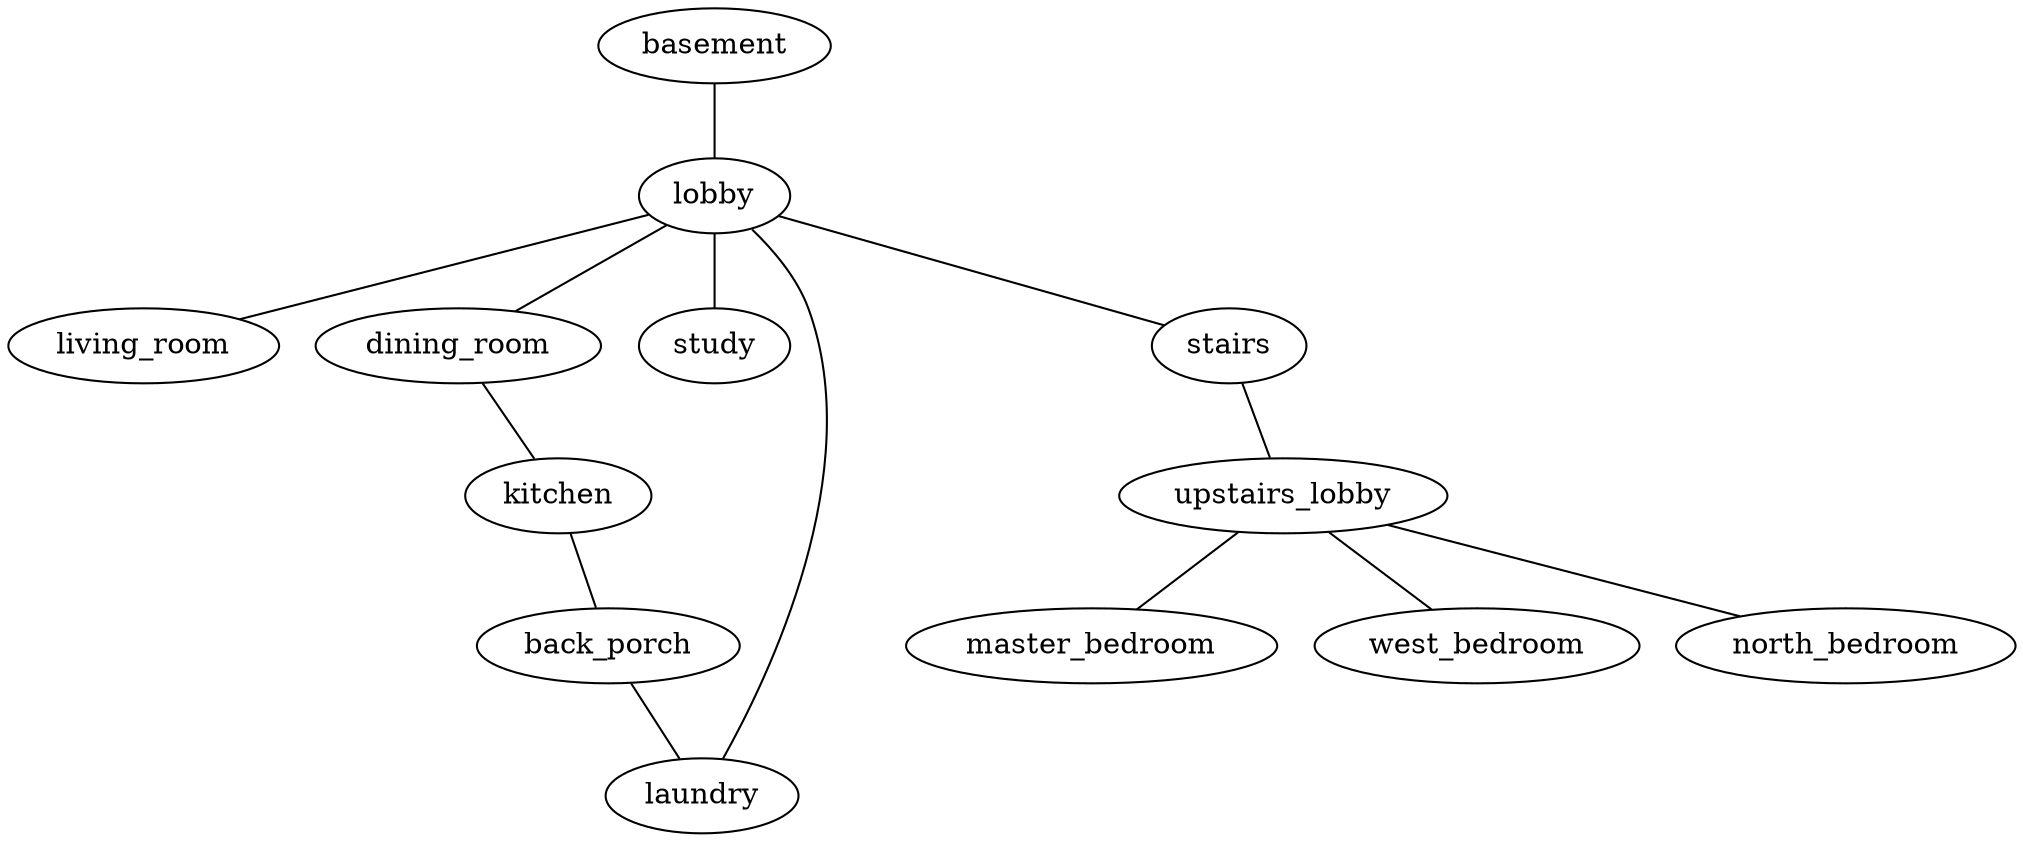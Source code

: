 graph mansion {
 basement -- lobby -- { living_room dining_room study laundry stairs };
 dining_room -- kitchen -- back_porch -- laundry;
 stairs -- upstairs_lobby -- { master_bedroom west_bedroom north_bedroom };
}
